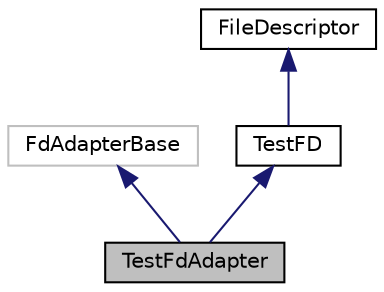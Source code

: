 digraph "TestFdAdapter"
{
 // LATEX_PDF_SIZE
  edge [fontname="Helvetica",fontsize="10",labelfontname="Helvetica",labelfontsize="10"];
  node [fontname="Helvetica",fontsize="10",shape=record];
  Node1 [label="TestFdAdapter",height=0.2,width=0.4,color="black", fillcolor="grey75", style="filled", fontcolor="black",tooltip="An FdAdapterBase that writes to a TestFD. Does not (need to) support reading."];
  Node2 -> Node1 [dir="back",color="midnightblue",fontsize="10",style="solid",fontname="Helvetica"];
  Node2 [label="FdAdapterBase",height=0.2,width=0.4,color="grey75", fillcolor="white", style="filled",tooltip=" "];
  Node3 -> Node1 [dir="back",color="midnightblue",fontsize="10",style="solid",fontname="Helvetica"];
  Node3 [label="TestFD",height=0.2,width=0.4,color="black", fillcolor="white", style="filled",URL="$classTestFD.html",tooltip="A wrapper class for a SOCK_SEQPACKET Unix-domain socket, for use by TCPTestHarness"];
  Node4 -> Node3 [dir="back",color="midnightblue",fontsize="10",style="solid",fontname="Helvetica"];
  Node4 [label="FileDescriptor",height=0.2,width=0.4,color="black", fillcolor="white", style="filled",URL="$classFileDescriptor.html",tooltip="A reference-counted handle to a file descriptor"];
}
